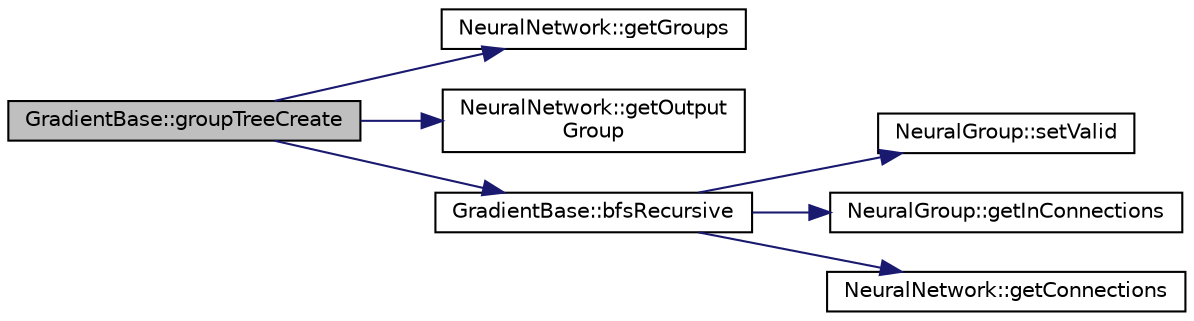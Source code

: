 digraph "GradientBase::groupTreeCreate"
{
  edge [fontname="Helvetica",fontsize="10",labelfontname="Helvetica",labelfontsize="10"];
  node [fontname="Helvetica",fontsize="10",shape=record];
  rankdir="LR";
  Node1 [label="GradientBase::groupTreeCreate",height=0.2,width=0.4,color="black", fillcolor="grey75", style="filled", fontcolor="black"];
  Node1 -> Node2 [color="midnightblue",fontsize="10",style="solid",fontname="Helvetica"];
  Node2 [label="NeuralNetwork::getGroups",height=0.2,width=0.4,color="black", fillcolor="white", style="filled",URL="$class_neural_network.html#ae98e9be1e09a24ce437083030db067b0"];
  Node1 -> Node3 [color="midnightblue",fontsize="10",style="solid",fontname="Helvetica"];
  Node3 [label="NeuralNetwork::getOutput\lGroup",height=0.2,width=0.4,color="black", fillcolor="white", style="filled",URL="$class_neural_network.html#aa16b5e7dc76f9af0a86daf2d24072b44"];
  Node1 -> Node4 [color="midnightblue",fontsize="10",style="solid",fontname="Helvetica"];
  Node4 [label="GradientBase::bfsRecursive",height=0.2,width=0.4,color="black", fillcolor="white", style="filled",URL="$class_gradient_base.html#acc7480de67538a9712a88dabf6131640"];
  Node4 -> Node5 [color="midnightblue",fontsize="10",style="solid",fontname="Helvetica"];
  Node5 [label="NeuralGroup::setValid",height=0.2,width=0.4,color="black", fillcolor="white", style="filled",URL="$class_neural_group.html#a35c4097bb9d3be9198462692a1b33920"];
  Node4 -> Node6 [color="midnightblue",fontsize="10",style="solid",fontname="Helvetica"];
  Node6 [label="NeuralGroup::getInConnections",height=0.2,width=0.4,color="black", fillcolor="white", style="filled",URL="$class_neural_group.html#a593b023c9e06107475f286cf2104b804"];
  Node4 -> Node7 [color="midnightblue",fontsize="10",style="solid",fontname="Helvetica"];
  Node7 [label="NeuralNetwork::getConnections",height=0.2,width=0.4,color="black", fillcolor="white", style="filled",URL="$class_neural_network.html#a4bd338c0ad1700017a082084bb682b83"];
}

